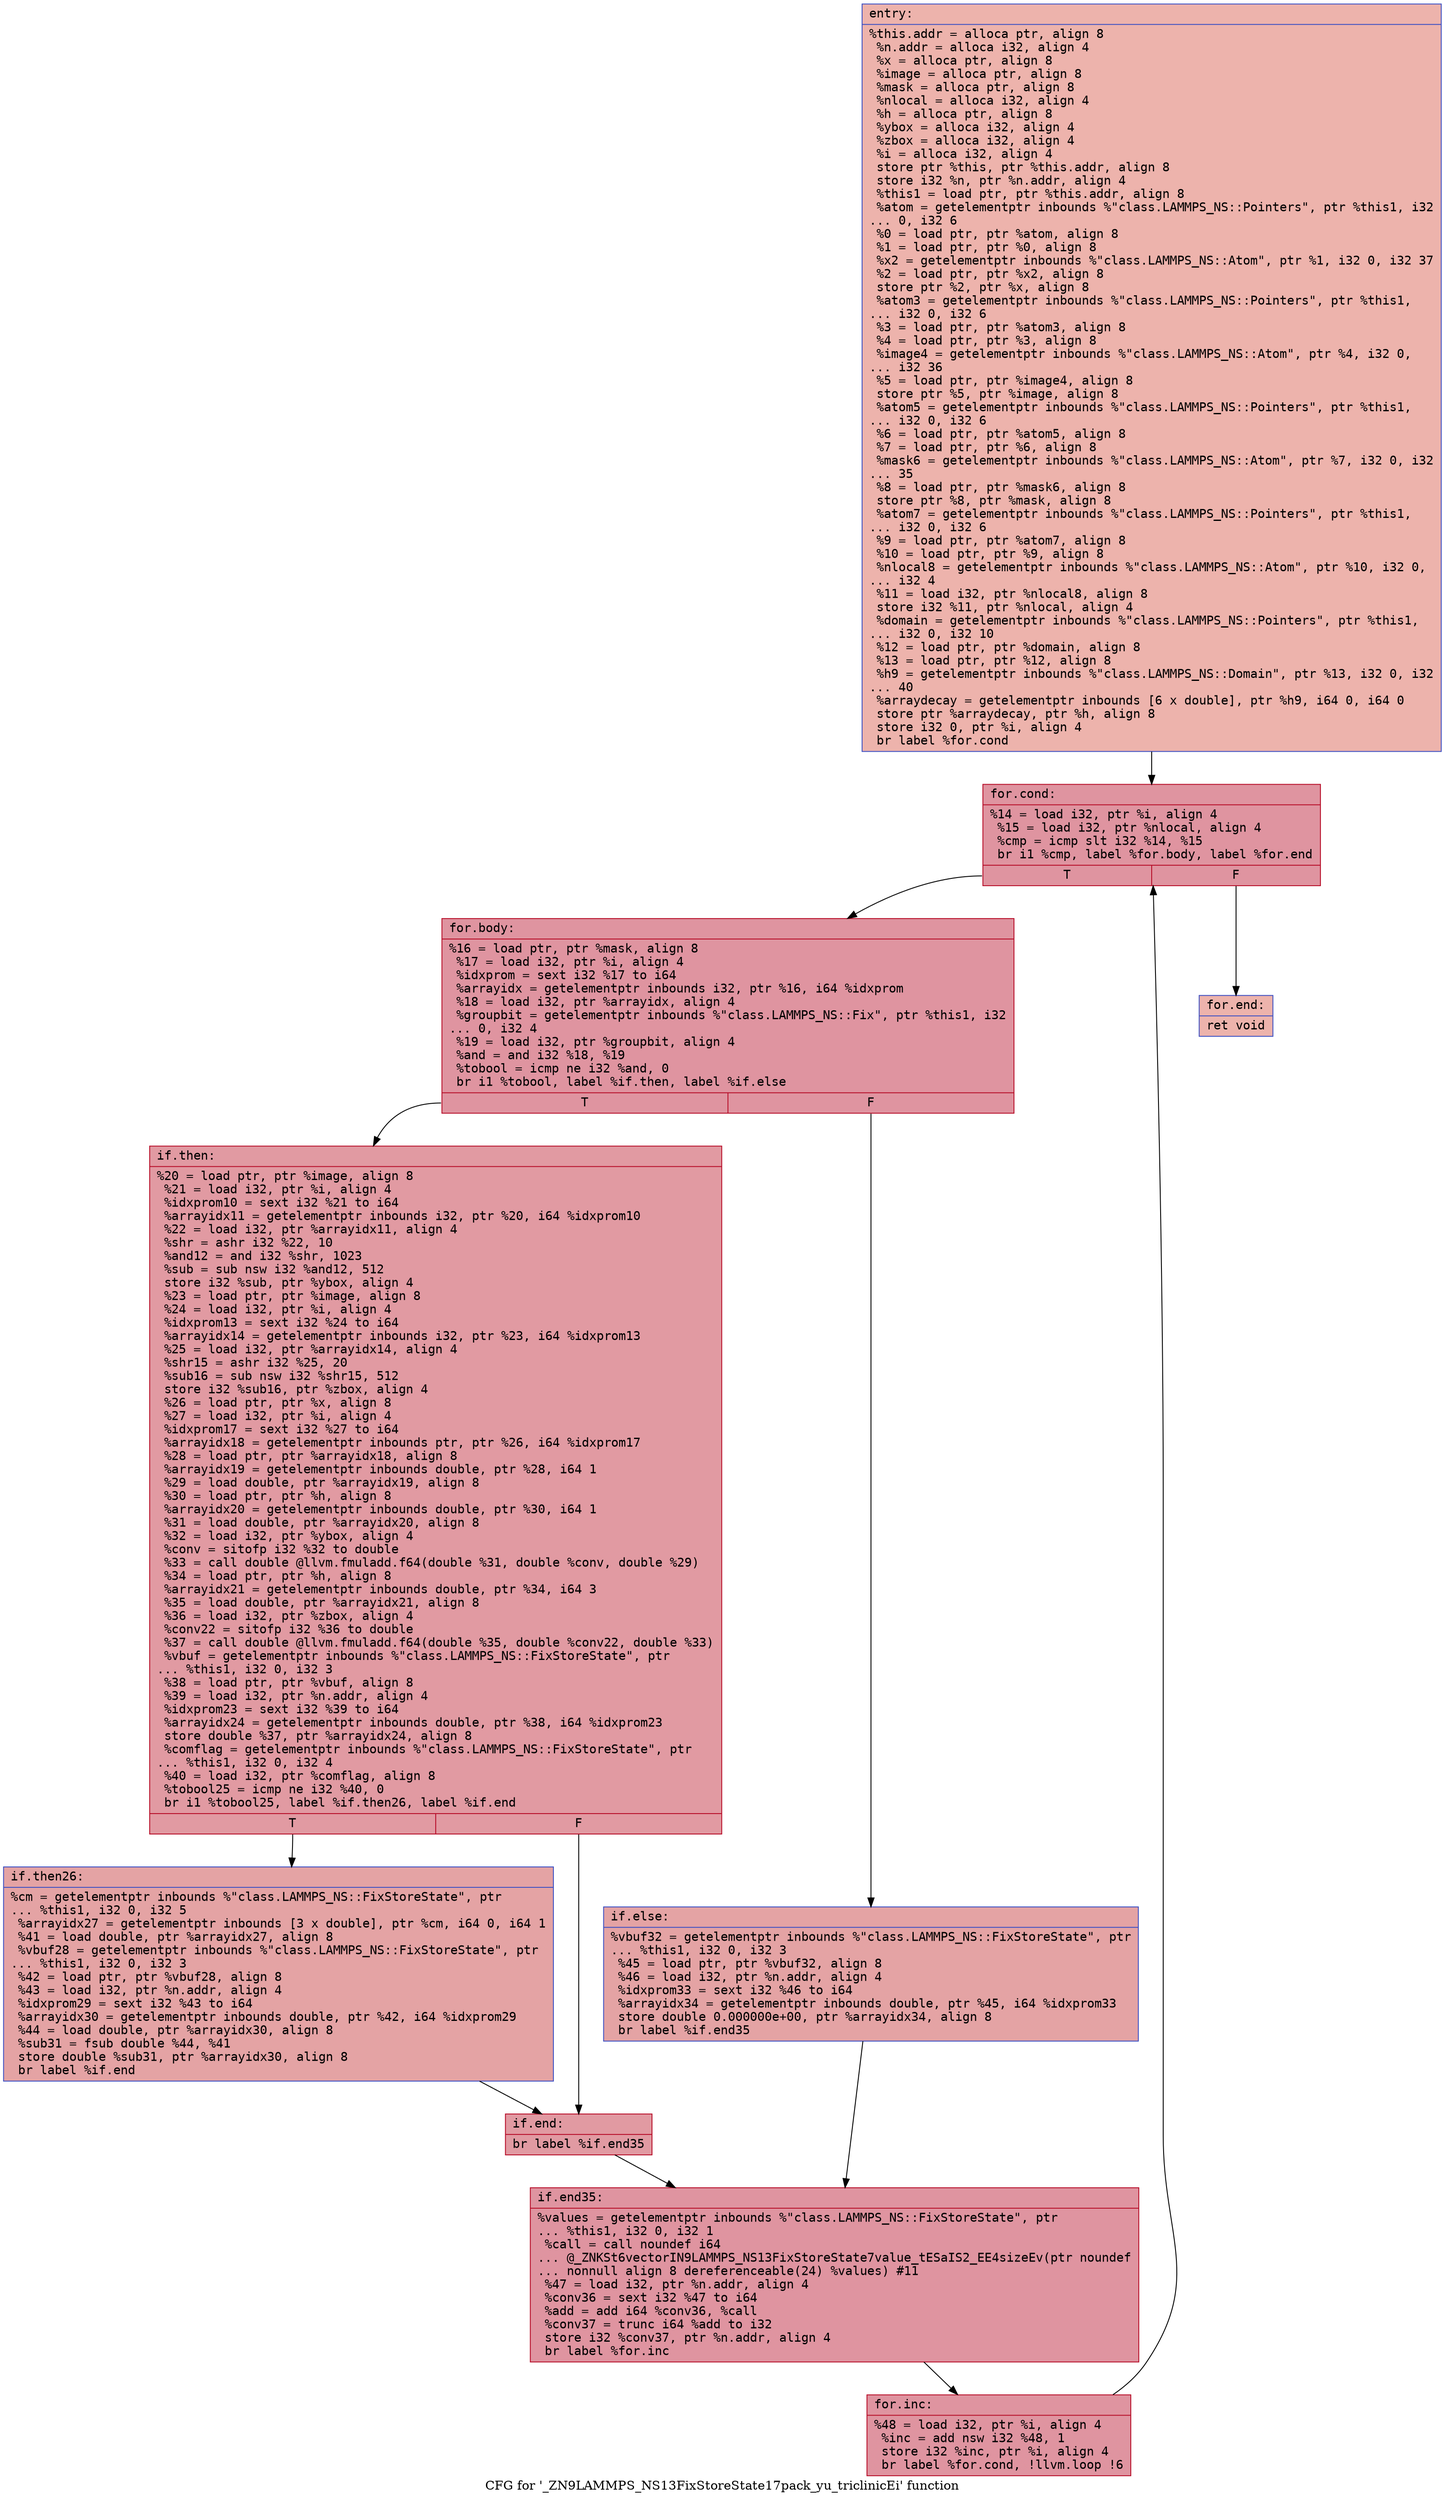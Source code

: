 digraph "CFG for '_ZN9LAMMPS_NS13FixStoreState17pack_yu_triclinicEi' function" {
	label="CFG for '_ZN9LAMMPS_NS13FixStoreState17pack_yu_triclinicEi' function";

	Node0x55b564984280 [shape=record,color="#3d50c3ff", style=filled, fillcolor="#d6524470" fontname="Courier",label="{entry:\l|  %this.addr = alloca ptr, align 8\l  %n.addr = alloca i32, align 4\l  %x = alloca ptr, align 8\l  %image = alloca ptr, align 8\l  %mask = alloca ptr, align 8\l  %nlocal = alloca i32, align 4\l  %h = alloca ptr, align 8\l  %ybox = alloca i32, align 4\l  %zbox = alloca i32, align 4\l  %i = alloca i32, align 4\l  store ptr %this, ptr %this.addr, align 8\l  store i32 %n, ptr %n.addr, align 4\l  %this1 = load ptr, ptr %this.addr, align 8\l  %atom = getelementptr inbounds %\"class.LAMMPS_NS::Pointers\", ptr %this1, i32\l... 0, i32 6\l  %0 = load ptr, ptr %atom, align 8\l  %1 = load ptr, ptr %0, align 8\l  %x2 = getelementptr inbounds %\"class.LAMMPS_NS::Atom\", ptr %1, i32 0, i32 37\l  %2 = load ptr, ptr %x2, align 8\l  store ptr %2, ptr %x, align 8\l  %atom3 = getelementptr inbounds %\"class.LAMMPS_NS::Pointers\", ptr %this1,\l... i32 0, i32 6\l  %3 = load ptr, ptr %atom3, align 8\l  %4 = load ptr, ptr %3, align 8\l  %image4 = getelementptr inbounds %\"class.LAMMPS_NS::Atom\", ptr %4, i32 0,\l... i32 36\l  %5 = load ptr, ptr %image4, align 8\l  store ptr %5, ptr %image, align 8\l  %atom5 = getelementptr inbounds %\"class.LAMMPS_NS::Pointers\", ptr %this1,\l... i32 0, i32 6\l  %6 = load ptr, ptr %atom5, align 8\l  %7 = load ptr, ptr %6, align 8\l  %mask6 = getelementptr inbounds %\"class.LAMMPS_NS::Atom\", ptr %7, i32 0, i32\l... 35\l  %8 = load ptr, ptr %mask6, align 8\l  store ptr %8, ptr %mask, align 8\l  %atom7 = getelementptr inbounds %\"class.LAMMPS_NS::Pointers\", ptr %this1,\l... i32 0, i32 6\l  %9 = load ptr, ptr %atom7, align 8\l  %10 = load ptr, ptr %9, align 8\l  %nlocal8 = getelementptr inbounds %\"class.LAMMPS_NS::Atom\", ptr %10, i32 0,\l... i32 4\l  %11 = load i32, ptr %nlocal8, align 8\l  store i32 %11, ptr %nlocal, align 4\l  %domain = getelementptr inbounds %\"class.LAMMPS_NS::Pointers\", ptr %this1,\l... i32 0, i32 10\l  %12 = load ptr, ptr %domain, align 8\l  %13 = load ptr, ptr %12, align 8\l  %h9 = getelementptr inbounds %\"class.LAMMPS_NS::Domain\", ptr %13, i32 0, i32\l... 40\l  %arraydecay = getelementptr inbounds [6 x double], ptr %h9, i64 0, i64 0\l  store ptr %arraydecay, ptr %h, align 8\l  store i32 0, ptr %i, align 4\l  br label %for.cond\l}"];
	Node0x55b564984280 -> Node0x55b5649849c0[tooltip="entry -> for.cond\nProbability 100.00%" ];
	Node0x55b5649849c0 [shape=record,color="#b70d28ff", style=filled, fillcolor="#b70d2870" fontname="Courier",label="{for.cond:\l|  %14 = load i32, ptr %i, align 4\l  %15 = load i32, ptr %nlocal, align 4\l  %cmp = icmp slt i32 %14, %15\l  br i1 %cmp, label %for.body, label %for.end\l|{<s0>T|<s1>F}}"];
	Node0x55b5649849c0:s0 -> Node0x55b5649864a0[tooltip="for.cond -> for.body\nProbability 96.88%" ];
	Node0x55b5649849c0:s1 -> Node0x55b564986520[tooltip="for.cond -> for.end\nProbability 3.12%" ];
	Node0x55b5649864a0 [shape=record,color="#b70d28ff", style=filled, fillcolor="#b70d2870" fontname="Courier",label="{for.body:\l|  %16 = load ptr, ptr %mask, align 8\l  %17 = load i32, ptr %i, align 4\l  %idxprom = sext i32 %17 to i64\l  %arrayidx = getelementptr inbounds i32, ptr %16, i64 %idxprom\l  %18 = load i32, ptr %arrayidx, align 4\l  %groupbit = getelementptr inbounds %\"class.LAMMPS_NS::Fix\", ptr %this1, i32\l... 0, i32 4\l  %19 = load i32, ptr %groupbit, align 4\l  %and = and i32 %18, %19\l  %tobool = icmp ne i32 %and, 0\l  br i1 %tobool, label %if.then, label %if.else\l|{<s0>T|<s1>F}}"];
	Node0x55b5649864a0:s0 -> Node0x55b564986bf0[tooltip="for.body -> if.then\nProbability 62.50%" ];
	Node0x55b5649864a0:s1 -> Node0x55b564986c60[tooltip="for.body -> if.else\nProbability 37.50%" ];
	Node0x55b564986bf0 [shape=record,color="#b70d28ff", style=filled, fillcolor="#bb1b2c70" fontname="Courier",label="{if.then:\l|  %20 = load ptr, ptr %image, align 8\l  %21 = load i32, ptr %i, align 4\l  %idxprom10 = sext i32 %21 to i64\l  %arrayidx11 = getelementptr inbounds i32, ptr %20, i64 %idxprom10\l  %22 = load i32, ptr %arrayidx11, align 4\l  %shr = ashr i32 %22, 10\l  %and12 = and i32 %shr, 1023\l  %sub = sub nsw i32 %and12, 512\l  store i32 %sub, ptr %ybox, align 4\l  %23 = load ptr, ptr %image, align 8\l  %24 = load i32, ptr %i, align 4\l  %idxprom13 = sext i32 %24 to i64\l  %arrayidx14 = getelementptr inbounds i32, ptr %23, i64 %idxprom13\l  %25 = load i32, ptr %arrayidx14, align 4\l  %shr15 = ashr i32 %25, 20\l  %sub16 = sub nsw i32 %shr15, 512\l  store i32 %sub16, ptr %zbox, align 4\l  %26 = load ptr, ptr %x, align 8\l  %27 = load i32, ptr %i, align 4\l  %idxprom17 = sext i32 %27 to i64\l  %arrayidx18 = getelementptr inbounds ptr, ptr %26, i64 %idxprom17\l  %28 = load ptr, ptr %arrayidx18, align 8\l  %arrayidx19 = getelementptr inbounds double, ptr %28, i64 1\l  %29 = load double, ptr %arrayidx19, align 8\l  %30 = load ptr, ptr %h, align 8\l  %arrayidx20 = getelementptr inbounds double, ptr %30, i64 1\l  %31 = load double, ptr %arrayidx20, align 8\l  %32 = load i32, ptr %ybox, align 4\l  %conv = sitofp i32 %32 to double\l  %33 = call double @llvm.fmuladd.f64(double %31, double %conv, double %29)\l  %34 = load ptr, ptr %h, align 8\l  %arrayidx21 = getelementptr inbounds double, ptr %34, i64 3\l  %35 = load double, ptr %arrayidx21, align 8\l  %36 = load i32, ptr %zbox, align 4\l  %conv22 = sitofp i32 %36 to double\l  %37 = call double @llvm.fmuladd.f64(double %35, double %conv22, double %33)\l  %vbuf = getelementptr inbounds %\"class.LAMMPS_NS::FixStoreState\", ptr\l... %this1, i32 0, i32 3\l  %38 = load ptr, ptr %vbuf, align 8\l  %39 = load i32, ptr %n.addr, align 4\l  %idxprom23 = sext i32 %39 to i64\l  %arrayidx24 = getelementptr inbounds double, ptr %38, i64 %idxprom23\l  store double %37, ptr %arrayidx24, align 8\l  %comflag = getelementptr inbounds %\"class.LAMMPS_NS::FixStoreState\", ptr\l... %this1, i32 0, i32 4\l  %40 = load i32, ptr %comflag, align 8\l  %tobool25 = icmp ne i32 %40, 0\l  br i1 %tobool25, label %if.then26, label %if.end\l|{<s0>T|<s1>F}}"];
	Node0x55b564986bf0:s0 -> Node0x55b564988bc0[tooltip="if.then -> if.then26\nProbability 62.50%" ];
	Node0x55b564986bf0:s1 -> Node0x55b564988c40[tooltip="if.then -> if.end\nProbability 37.50%" ];
	Node0x55b564988bc0 [shape=record,color="#3d50c3ff", style=filled, fillcolor="#c32e3170" fontname="Courier",label="{if.then26:\l|  %cm = getelementptr inbounds %\"class.LAMMPS_NS::FixStoreState\", ptr\l... %this1, i32 0, i32 5\l  %arrayidx27 = getelementptr inbounds [3 x double], ptr %cm, i64 0, i64 1\l  %41 = load double, ptr %arrayidx27, align 8\l  %vbuf28 = getelementptr inbounds %\"class.LAMMPS_NS::FixStoreState\", ptr\l... %this1, i32 0, i32 3\l  %42 = load ptr, ptr %vbuf28, align 8\l  %43 = load i32, ptr %n.addr, align 4\l  %idxprom29 = sext i32 %43 to i64\l  %arrayidx30 = getelementptr inbounds double, ptr %42, i64 %idxprom29\l  %44 = load double, ptr %arrayidx30, align 8\l  %sub31 = fsub double %44, %41\l  store double %sub31, ptr %arrayidx30, align 8\l  br label %if.end\l}"];
	Node0x55b564988bc0 -> Node0x55b564988c40[tooltip="if.then26 -> if.end\nProbability 100.00%" ];
	Node0x55b564988c40 [shape=record,color="#b70d28ff", style=filled, fillcolor="#bb1b2c70" fontname="Courier",label="{if.end:\l|  br label %if.end35\l}"];
	Node0x55b564988c40 -> Node0x55b564989540[tooltip="if.end -> if.end35\nProbability 100.00%" ];
	Node0x55b564986c60 [shape=record,color="#3d50c3ff", style=filled, fillcolor="#c32e3170" fontname="Courier",label="{if.else:\l|  %vbuf32 = getelementptr inbounds %\"class.LAMMPS_NS::FixStoreState\", ptr\l... %this1, i32 0, i32 3\l  %45 = load ptr, ptr %vbuf32, align 8\l  %46 = load i32, ptr %n.addr, align 4\l  %idxprom33 = sext i32 %46 to i64\l  %arrayidx34 = getelementptr inbounds double, ptr %45, i64 %idxprom33\l  store double 0.000000e+00, ptr %arrayidx34, align 8\l  br label %if.end35\l}"];
	Node0x55b564986c60 -> Node0x55b564989540[tooltip="if.else -> if.end35\nProbability 100.00%" ];
	Node0x55b564989540 [shape=record,color="#b70d28ff", style=filled, fillcolor="#b70d2870" fontname="Courier",label="{if.end35:\l|  %values = getelementptr inbounds %\"class.LAMMPS_NS::FixStoreState\", ptr\l... %this1, i32 0, i32 1\l  %call = call noundef i64\l... @_ZNKSt6vectorIN9LAMMPS_NS13FixStoreState7value_tESaIS2_EE4sizeEv(ptr noundef\l... nonnull align 8 dereferenceable(24) %values) #11\l  %47 = load i32, ptr %n.addr, align 4\l  %conv36 = sext i32 %47 to i64\l  %add = add i64 %conv36, %call\l  %conv37 = trunc i64 %add to i32\l  store i32 %conv37, ptr %n.addr, align 4\l  br label %for.inc\l}"];
	Node0x55b564989540 -> Node0x55b564989b70[tooltip="if.end35 -> for.inc\nProbability 100.00%" ];
	Node0x55b564989b70 [shape=record,color="#b70d28ff", style=filled, fillcolor="#b70d2870" fontname="Courier",label="{for.inc:\l|  %48 = load i32, ptr %i, align 4\l  %inc = add nsw i32 %48, 1\l  store i32 %inc, ptr %i, align 4\l  br label %for.cond, !llvm.loop !6\l}"];
	Node0x55b564989b70 -> Node0x55b5649849c0[tooltip="for.inc -> for.cond\nProbability 100.00%" ];
	Node0x55b564986520 [shape=record,color="#3d50c3ff", style=filled, fillcolor="#d6524470" fontname="Courier",label="{for.end:\l|  ret void\l}"];
}
